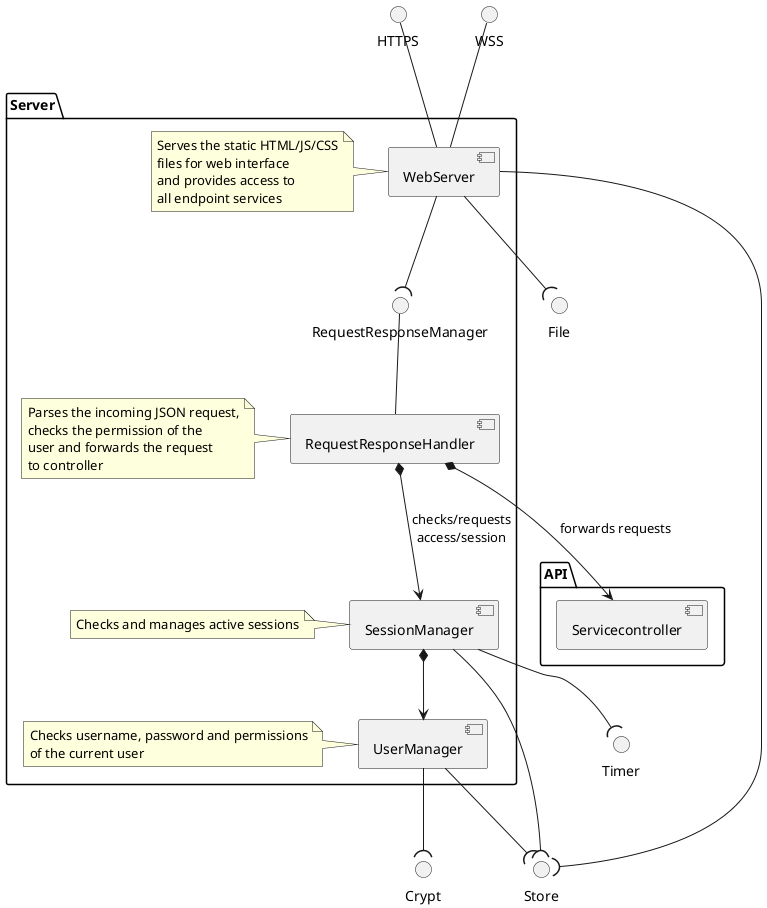@startuml
interface "WSS" as WSS
interface "HTTPS" as HTTPS

interface "File" as File
interface "Crypt" as Crypt
interface "Store" as Store
interface "Timer" as Timer

package "API" as api {
    component "Servicecontroller" as servicecontroller
}

package Server {
    component "WebServer" as webserver

    note left of webserver : Serves the static HTML/JS/CSS\nfiles for web interface\nand provides access to\nall endpoint services

    webserver -up- WSS
    webserver -up- HTTPS

    webserver -down-(File
    webserver -down-(Store

    component "SessionManager" as sessionsmgmt
    component "UserManager" as usermgmt
    component "RequestResponseHandler" as requesthandler

    note left of sessionsmgmt : Checks and manages active sessions
    note left of requesthandler : Parses the incoming JSON request,\nchecks the permission of the\nuser and forwards the request\nto controller
    note left of usermgmt : Checks username, password and permissions\nof the current user

    interface "RequestResponseManager" as Request
    requesthandler -up- Request

    requesthandler *--> servicecontroller : forwards requests
    requesthandler *--> sessionsmgmt : checks/requests\naccess/session

    sessionsmgmt *--> usermgmt

    webserver -down-(Request
    sessionsmgmt -down-(Store
    sessionsmgmt -down-(Timer
    usermgmt -down-(Store
    usermgmt -down-(Crypt
}
@enduml
